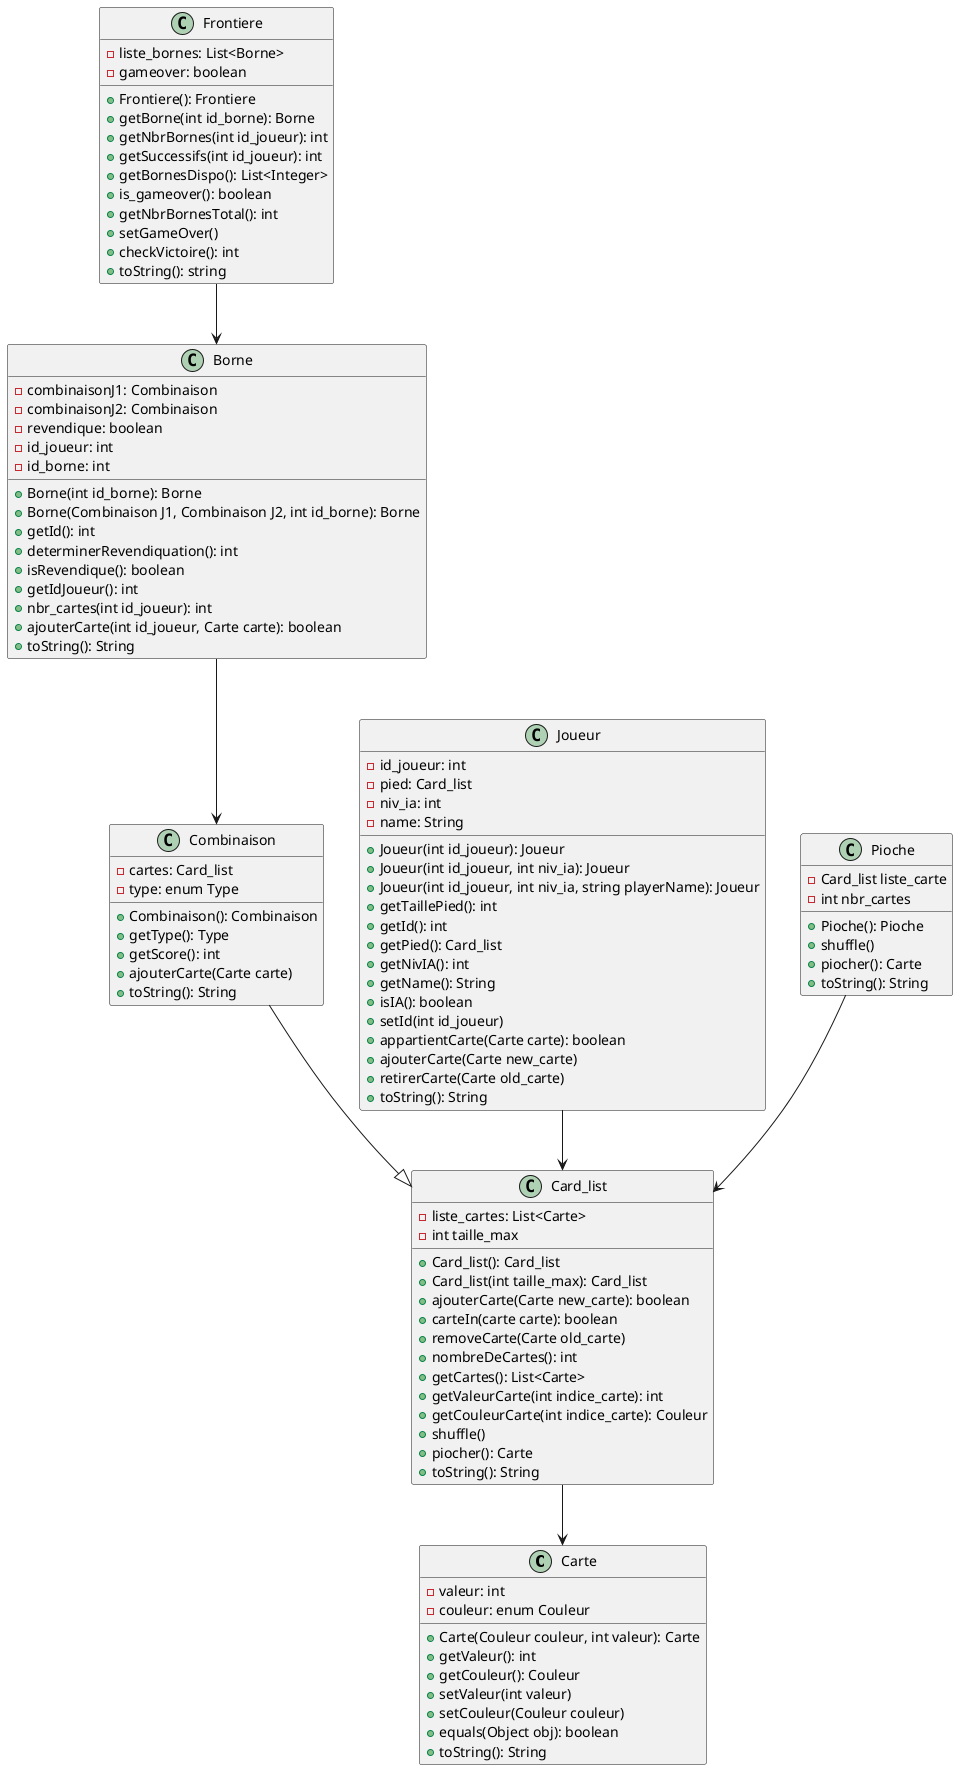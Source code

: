 @startuml model

class Carte{
    - valeur: int
    - couleur: enum Couleur
    + Carte(Couleur couleur, int valeur): Carte
    + getValeur(): int
    + getCouleur(): Couleur
    + setValeur(int valeur)
    + setCouleur(Couleur couleur)
    + equals(Object obj): boolean
    + toString(): String
}

class Combinaison{
    - cartes: Card_list
    - type: enum Type

    + Combinaison(): Combinaison 
    + getType(): Type 
    + getScore(): int 
    + ajouterCarte(Carte carte)
    + toString(): String
}


class Joueur{
    - id_joueur: int
    - pied: Card_list
    - niv_ia: int
    - name: String
    + Joueur(int id_joueur): Joueur
    + Joueur(int id_joueur, int niv_ia): Joueur
    + Joueur(int id_joueur, int niv_ia, string playerName): Joueur
    + getTaillePied(): int
    + getId(): int
    + getPied(): Card_list
    + getNivIA(): int
    + getName(): String
    + isIA(): boolean
    + setId(int id_joueur)
    + appartientCarte(Carte carte): boolean
    + ajouterCarte(Carte new_carte)
    + retirerCarte(Carte old_carte)
    + toString(): String
}


class Card_list{
    - liste_cartes: List<Carte>
    - int taille_max
    + Card_list(): Card_list
    + Card_list(int taille_max): Card_list
    + ajouterCarte(Carte new_carte): boolean
    + carteIn(carte carte): boolean
    + removeCarte(Carte old_carte)
    + nombreDeCartes(): int 
    + getCartes(): List<Carte> 
    + getValeurCarte(int indice_carte): int
    + getCouleurCarte(int indice_carte): Couleur
    + shuffle()
    + piocher(): Carte
    + toString(): String   
}

class Borne{
    - combinaisonJ1: Combinaison
    - combinaisonJ2: Combinaison
    - revendique: boolean
    - id_joueur: int
    - id_borne: int
    + Borne(int id_borne): Borne
    + Borne(Combinaison J1, Combinaison J2, int id_borne): Borne
    + getId(): int
    + determinerRevendiquation(): int
    + isRevendique(): boolean
    + getIdJoueur(): int
    + nbr_cartes(int id_joueur): int
    + ajouterCarte(int id_joueur, Carte carte): boolean
    + toString(): String
}

class Frontiere{
    - liste_bornes: List<Borne>
    - gameover: boolean
    + Frontiere(): Frontiere
    + getBorne(int id_borne): Borne
    + getNbrBornes(int id_joueur): int
    + getSuccessifs(int id_joueur): int
    + getBornesDispo(): List<Integer>
    + is_gameover(): boolean
    + getNbrBornesTotal(): int
    + setGameOver()
    + checkVictoire(): int
    + toString(): string
}


class Pioche{
    - Card_list liste_carte
    - int nbr_cartes
    + Pioche(): Pioche
    + shuffle()
    + piocher(): Carte
    + toString(): String

}

Combinaison --|> Card_list
Joueur --> Card_list
Card_list --> Carte
Borne --> Combinaison
Frontiere --> Borne
Pioche --> Card_list


@enduml
